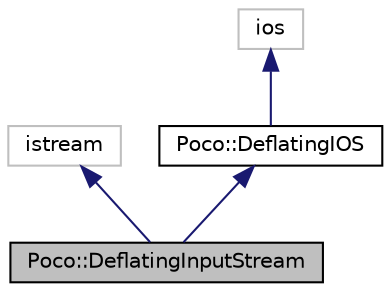 digraph "Poco::DeflatingInputStream"
{
 // LATEX_PDF_SIZE
  edge [fontname="Helvetica",fontsize="10",labelfontname="Helvetica",labelfontsize="10"];
  node [fontname="Helvetica",fontsize="10",shape=record];
  Node1 [label="Poco::DeflatingInputStream",height=0.2,width=0.4,color="black", fillcolor="grey75", style="filled", fontcolor="black",tooltip=" "];
  Node2 -> Node1 [dir="back",color="midnightblue",fontsize="10",style="solid"];
  Node2 [label="istream",height=0.2,width=0.4,color="grey75", fillcolor="white", style="filled",tooltip=" "];
  Node3 -> Node1 [dir="back",color="midnightblue",fontsize="10",style="solid"];
  Node3 [label="Poco::DeflatingIOS",height=0.2,width=0.4,color="black", fillcolor="white", style="filled",URL="$classPoco_1_1DeflatingIOS.html",tooltip=" "];
  Node4 -> Node3 [dir="back",color="midnightblue",fontsize="10",style="solid"];
  Node4 [label="ios",height=0.2,width=0.4,color="grey75", fillcolor="white", style="filled",tooltip=" "];
}
